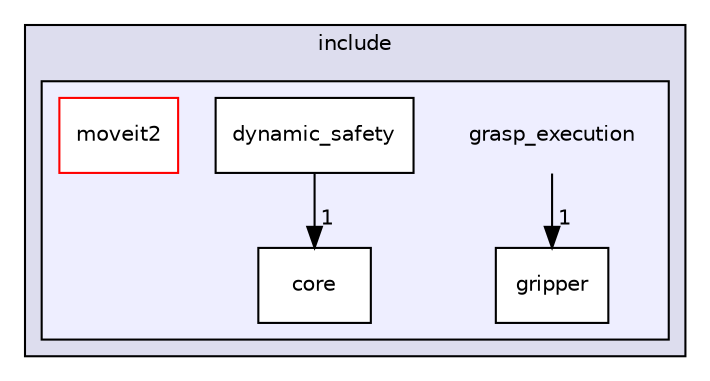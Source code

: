 digraph "/home/runner/work/easy_manipulation_deployment/easy_manipulation_deployment/easy_manipulation_deployment/grasp_execution/include/grasp_execution" {
  compound=true
  node [ fontsize="10", fontname="Helvetica"];
  edge [ labelfontsize="10", labelfontname="Helvetica"];
  subgraph clusterdir_e5e8934d28b5d28e885bbed3cabb92b3 {
    graph [ bgcolor="#ddddee", pencolor="black", label="include" fontname="Helvetica", fontsize="10", URL="dir_e5e8934d28b5d28e885bbed3cabb92b3.html"]
  subgraph clusterdir_bd09516f0e20c9e1bfc1a3064f11bad7 {
    graph [ bgcolor="#eeeeff", pencolor="black", label="" URL="dir_bd09516f0e20c9e1bfc1a3064f11bad7.html"];
    dir_bd09516f0e20c9e1bfc1a3064f11bad7 [shape=plaintext label="grasp_execution"];
    dir_aced3f2e427598f6a78bb8d397249d03 [shape=box label="core" color="black" fillcolor="white" style="filled" URL="dir_aced3f2e427598f6a78bb8d397249d03.html"];
    dir_5fea5678b62b239ae9bbe25575f916c5 [shape=box label="dynamic_safety" color="black" fillcolor="white" style="filled" URL="dir_5fea5678b62b239ae9bbe25575f916c5.html"];
    dir_28a0f7b882933ac25c5f40bf89b03bf9 [shape=box label="gripper" color="black" fillcolor="white" style="filled" URL="dir_28a0f7b882933ac25c5f40bf89b03bf9.html"];
    dir_dbdf788acc745fc7585176cbff5500a2 [shape=box label="moveit2" color="red" fillcolor="white" style="filled" URL="dir_dbdf788acc745fc7585176cbff5500a2.html"];
  }
  }
  dir_bd09516f0e20c9e1bfc1a3064f11bad7->dir_28a0f7b882933ac25c5f40bf89b03bf9 [headlabel="1", labeldistance=1.5 headhref="dir_000003_000006.html"];
  dir_5fea5678b62b239ae9bbe25575f916c5->dir_aced3f2e427598f6a78bb8d397249d03 [headlabel="1", labeldistance=1.5 headhref="dir_000005_000004.html"];
}
